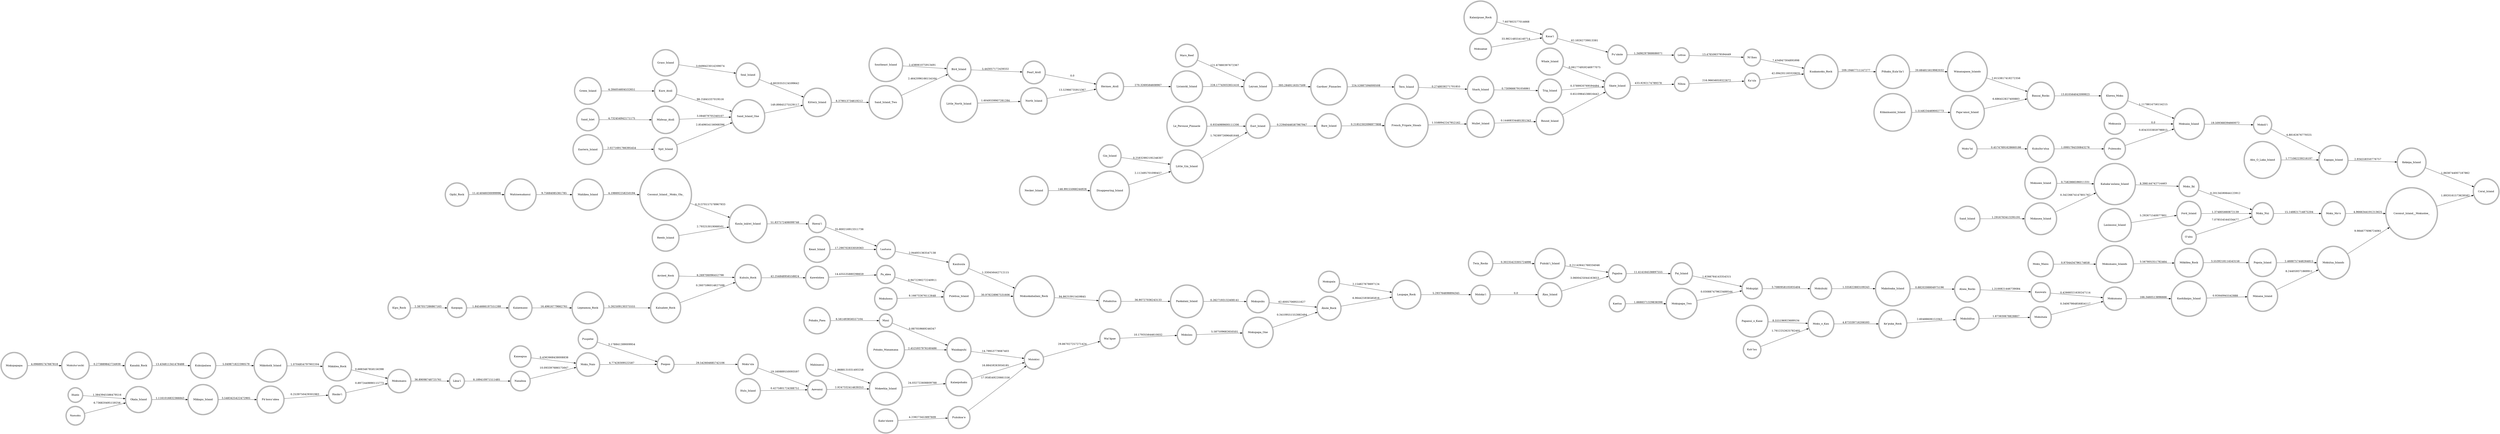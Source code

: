 	digraph finite_state_machine { 
	rankdir=LR;
	size="100,100"
	node [shape = doublecircle]; Mokuhālua Green_Island Coconut_Island__Moku_Ola_ Kaopapa Moku_Manu Mokoliʻi Kapapa_Island Maui Paokalani_Island Moku_Moʻo Kure_Atoll Kukuipalaoa Pohaku_Paea Wānanapaoa_Islands Tern_Island Mokuhoʻoniki Khewa_Moku Eastern_Island Keʻpuka_Rock Waiʻāpae Niʻihau Arched_Rock Pohaku_Manamana Kaneapua Mokuʻula Maro_Reef Pa_akea Kalanipuao_Rock Molokaʻi Kaelua Makoloaka_Island Kauwalu Kauhuula Le_Perouse_Pinnacle Waiakapuhi Pai_Island Kūkaimanini_Island Little_North_Island Mokuʻlai Hulu_Island Kaohikaipu_Island Ahu_O_Laka_Island Mokupapa_Two Kaluahee_Rock Mokumana Puʻukole Kipu_Rock Gin_Island Lisianski_Island Laulaunui_Island Mokuaeae Mahinanui Okala_Island Mokupuku Puupehe Mākālea_Rock Midway_Atoll Kekepa_Island Puāukiʻi_Island Banzai_Rocks Mākapu_Island Bare_Island Gardner_Pinnacles Huelo Seal_Island Kalaepohaku Popoia_Island Necker_Island Molokini Laahana Disappearing_Island French_Frigate_Shoals Mokuoeo_Island Opihi_Rock Poopoo Kuakamoku_Rock Kaʻula Pāʻāonuʻakea Mokuhuki Lepeamoa_Rock Mōkōlea_Rock Mokuhonu Mokulau Mokupala Kalaemano Shark_Island Lānaʻi Haukoʻi Kukuihoʻolua Pearl_Atoll North_Island Mahikea_Island Kanahā_Rock Southeast_Island Mokumanu Papanui_o_Kane Mokupapapa Moku_o_Kau Hawaiʻi Mokauea_Island Nihoa Moku_Iki Mākoholā_Island Sand_Islet Kahʻlau Mokuauia Twin_Rocks Kahakaʻaulana_Island Nanahoa Papaʻamoi_Island Moku_Nui Kuhulu_Rock Mokumanu_Islands Papaloa Mokeehia_Island Laupapa_Rock Kittery_Island Wahinemakanui Pulemoku Reeds_Island Kauaʻi Sand_Island_Two Mokupipi Little_Gin_Island Whale_Island Aawanui Mokupapa_One Mokulua_Islands Pōhaku_Kulaʻilaʻi Pulehua_Island Mullet_Island Spit_Island Trig_Island Kahoʻolawe Round_Island Laysan_Island Ford_Island Kaula_ināiwi_Island Sand_Island Skate_Island Coconut_Island__Mokuoloe_ Mokuokahailani_Rock Pohakulua Lehua Coral_Island Ālau_Island Puāukoaʻe Aluea_Rocks East_Island Āhole_Rock Moku_Naio Bird_Island Kawelohea Oʻahu Keaoi_Island Namoku Grass_Island Hermes_Atoll Sand_Island_One Mokuhala Mokuaia_Island Mānana_Island;
	node [shape = circle];
	Okala_Island -> Mākapu_Island [ label = "1.1161016832366843" ];
	Huelo -> Okala_Island [ label = "1.3843945586479516" ];
	Namoku -> Okala_Island [ label = "6.736820495159256" ];
	Mokuhoʻoniki -> Kanahā_Rock [ label = "0.273889842724939" ];
	Mokupapapa -> Mokuhoʻoniki [ label = "4.096895747667818" ];
	Pāʻāonuʻakea -> Haukoʻi [ label = "0.2539750429301983" ];
	Kukuipalaoa -> Mākoholā_Island [ label = "5.049871822390579" ];
	Mākālea_Rock -> Mokumanu [ label = "0.6883467858156398" ];
	Mākoholā_Island -> Mākālea_Rock [ label = "1.0704854797902204" ];
	Haukoʻi -> Mokumanu [ label = "0.8972449890115773" ];
	Kanahā_Rock -> Kukuipalaoa [ label = "13.434811341478488" ];
	Mākapu_Island -> Pāʻāonuʻakea [ label = "3.5483425422472905" ];
	Lānaʻi -> Nanahoa [ label = "8.189410971511485" ];
	Kaneapua -> Moku_Naio [ label = "0.4362668438008838" ];
	Puupehe -> Poopoo [ label = "3.178841289009954" ];
	Moku_Naio -> Poopoo [ label = "4.77428309522587" ];
	Nanahoa -> Moku_Naio [ label = "10.093397686575647" ];
	Mokuʻula -> Aawanui [ label = "19.160889550093597" ];
	Hulu_Island -> Aawanui [ label = "0.4275801724388751" ];
	Mahinanui -> Mokeehia_Island [ label = "1.8688131031493258" ];
	Aawanui -> Mokeehia_Island [ label = "2.9247332414639353" ];
	Kahoʻolawe -> Puāukoaʻe [ label = "4.239273453897609" ];
	Maui -> Waiakapuhi [ label = "0.887059669246347" ];
	Pohaku_Paea -> Maui [ label = "6.561493856557104" ];
	Pohaku_Manamana -> Waiakapuhi [ label = "2.4525937976160486" ];
	Kalaepohaku -> Molokini [ label = "16.88459263056185" ];
	Waiakapuhi -> Molokini [ label = "14.79953779087403" ];
	Puāukoaʻe -> Molokini [ label = "17.958549220661556" ];
	Mokeehia_Island -> Kalaepohaku [ label = "24.032722608809788" ];
	Poopoo -> Mokuʻula [ label = "29.542604685742106" ];
	Mokumanu -> Lānaʻi [ label = "36.89098748725761" ];
	Opihi_Rock -> Wahinemakanui [ label = "11.414046030099996" ];
	Coconut_Island__Moku_Ola_ -> Kaula_ināiwi_Island [ label = "0.31370157578967933" ];
	Mahikea_Island -> Coconut_Island__Moku_Ola_ [ label = "4.198692258250194" ];
	Reeds_Island -> Kaula_ināiwi_Island [ label = "2.793253019068501" ];
	Wahinemakanui -> Mahikea_Island [ label = "9.75684085361785" ];
	Kaopapa -> Kalaemano [ label = "1.8454666197551288" ];
	Kipu_Rock -> Kaopapa [ label = "2.387057286867163" ];
	Arched_Rock -> Kuhulu_Rock [ label = "6.269706096452798" ];
	Kaluahee_Rock -> Kuhulu_Rock [ label = "0.2607596014627598" ];
	Lepeamoa_Rock -> Kaluahee_Rock [ label = "5.262509130375555" ];
	Kalaemano -> Lepeamoa_Rock [ label = "16.49616779662761" ];
	Pa_akea -> Pulehua_Island [ label = "0.9472290272240911" ];
	Mokuhonu -> Pulehua_Island [ label = "8.166732676112648" ];
	Kawelohea -> Pa_akea [ label = "14.435535880298659" ];
	Kauhuula -> Mokuokahailani_Rock [ label = "1.330456442712115" ];
	Laahana -> Kauhuula [ label = "2.944931363547138" ];
	Hawaiʻi -> Laahana [ label = "35.800216913311736" ];
	Keaoi_Island -> Laahana [ label = "17.290702833059363" ];
	Pulehua_Island -> Mokuokahailani_Rock [ label = "30.978228967531606" ];
	Kuhulu_Rock -> Kawelohea [ label = "42.254848956558824" ];
	Kaula_ināiwi_Island -> Hawaiʻi [ label = "51.837572406099746" ];
	Paokalani_Island -> Mokupuku [ label = "0.2627193132408141" ];
	Pohakulua -> Paokalani_Island [ label = "36.90727036243133" ];
	Waiʻāpae -> Mokulau [ label = "10.179355644610032" ];
	Mokupapa_One -> Āhole_Rock [ label = "0.34109551552882494" ];
	Mokulau -> Mokupapa_One [ label = "5.587509682650501" ];
	Mokupuku -> Āhole_Rock [ label = "62.60057069551627" ];
	Mokupala -> Laupapa_Rock [ label = "2.154827678697124" ];
	Molokaʻi -> Ālau_Island [ label = "0.0" ];
	Puāukiʻi_Island -> Papaloa [ label = "0.21143641768334046" ];
	Twin_Rocks -> Puāukiʻi_Island [ label = "0.30235423305724896" ];
	Ālau_Island -> Papaloa [ label = "3.0600425044163653" ];
	Laupapa_Rock -> Molokaʻi [ label = "5.293764698894345" ];
	Kaelua -> Mokupapa_Two [ label = "1.6688371329838398" ];
	Pai_Island -> Mokupipi [ label = "1.6266764143354315" ];
	Mokupapa_Two -> Mokupipi [ label = "0.030887479623488544" ];
	Papanui_o_Kane -> Moku_o_Kau [ label = "8.555196923689534" ];
	Kahʻlau -> Moku_o_Kau [ label = "1.7612252625782405" ];
	Makoloaka_Island -> Aluea_Rocks [ label = "0.8820208804975196" ];
	Mokuhuki -> Makoloaka_Island [ label = "1.335822883109243" ];
	Mokuhālua -> Mokuhala [ label = "1.873830678828807" ];
	Keʻpuka_Rock -> Mokuhālua [ label = "2.60488606151043" ];
	Kauwalu -> Mokumana [ label = "0.42668321630247114" ];
	Mokuhala -> Mokumana [ label = "0.34067984856854117" ];
	Aluea_Rocks -> Kauwalu [ label = "1.3100821446739084" ];
	Moku_o_Kau -> Keʻpuka_Rock [ label = "4.873339716206593" ];
	Mokupipi -> Mokuhuki [ label = "3.7080958105935404" ];
	Papaloa -> Pai_Island [ label = "11.414164538897555" ];
	Āhole_Rock -> Laupapa_Rock [ label = "6.964425938585816" ];
	Mokuokahailani_Rock -> Pohakulua [ label = "94.86253915459845" ];
	Molokini -> Waiʻāpae [ label = "29.867027257271424" ];
	Eastern_Island -> Spit_Island [ label = "2.0271691766395454" ];
	Green_Island -> Kure_Atoll [ label = "4.284054604532651" ];
	Midway_Atoll -> Sand_Island_One [ label = "3.084879705340107" ];
	Sand_Islet -> Midway_Atoll [ label = "4.732454942171175" ];
	Kure_Atoll -> Sand_Island_One [ label = "96.25845337019516" ];
	Spit_Island -> Sand_Island_One [ label = "2.8549654156068396" ];
	Seal_Island -> Kittery_Island [ label = "0.8020353124599642" ];
	Grass_Island -> Seal_Island [ label = "3.6498423014209074" ];
	Southeast_Island -> Bird_Island [ label = "2.438061075913491" ];
	Sand_Island_Two -> Bird_Island [ label = "2.4642096166154164" ];
	Little_North_Island -> North_Island [ label = "1.6049339907281284" ];
	Pearl_Atoll -> Hermes_Atoll [ label = "0.0" ];
	North_Island -> Hermes_Atoll [ label = "13.52966735915367" ];
	Bird_Island -> Pearl_Atoll [ label = "5.443057172439332" ];
	Kittery_Island -> Sand_Island_Two [ label = "8.379013734619212" ];
	Sand_Island_One -> Kittery_Island [ label = "149.89845275529117" ];
	Necker_Island -> Disappearing_Island [ label = "146.99155068244926" ];
	Gin_Island -> Little_Gin_Island [ label = "0.25832992195246307" ];
	Le_Perouse_Pinnacle -> East_Island [ label = "0.9334989600111206" ];
	Bare_Island -> French_Frigate_Shoals [ label = "0.21852302096977808" ];
	East_Island -> Bare_Island [ label = "0.22940446587967947" ];
	Little_Gin_Island -> East_Island [ label = "1.7628972696481648" ];
	Disappearing_Island -> Little_Gin_Island [ label = "2.112495701090457" ];
	Maro_Reef -> Laysan_Island [ label = "121.67880397672367" ];
	Lisianski_Island -> Laysan_Island [ label = "228.17743032851416" ];
	Tern_Island -> Shark_Island [ label = "0.2748038271701855" ];
	Gardner_Pinnacles -> Tern_Island [ label = "224.52687594000508" ];
	Laysan_Island -> Gardner_Pinnacles [ label = "393.2849116357509" ];
	Mullet_Island -> Round_Island [ label = "0.14468334485301343" ];
	Whale_Island -> Skate_Island [ label = "0.061774959246977075" ];
	Trig_Island -> Skate_Island [ label = "0.3789920769594484" ];
	Round_Island -> Skate_Island [ label = "0.6510964538816442" ];
	Shark_Island -> Trig_Island [ label = "0.7309666791056861" ];
	French_Frigate_Shoals -> Mullet_Island [ label = "1.5588942247952162" ];
	Hermes_Atoll -> Lisianski_Island [ label = "270.3269584608967" ];
	Kalanipuao_Rock -> Kauaʻi [ label = "7.607802577014668" ];
	Mokuaeae -> Kauaʻi [ label = "33.982148554140714" ];
	Puʻukole -> Lehua [ label = "1.3496297868686071" ];
	Niʻihau -> Kuakamoku_Rock [ label = "7.434947304895998" ];
	Kaʻula -> Kuakamoku_Rock [ label = "42.094201183320635" ];
	Nihoa -> Kaʻula [ label = "216.96656059322672" ];
	Lehua -> Niʻihau [ label = "13.476506379594449" ];
	Kauaʻi -> Puʻukole [ label = "62.59262739813381" ];
	Kūkaimanini_Island -> Papaʻamoi_Island [ label = "1.5148234469002773" ];
	Wānanapaoa_Islands -> Banzai_Rocks [ label = "2.8153817418272356" ];
	Pōhaku_Kulaʻilaʻi -> Wānanapaoa_Islands [ label = "20.684815619982032" ];
	Papaʻamoi_Island -> Banzai_Rocks [ label = "6.686452827400883" ];
	Mokuʻlai -> Kukuihoʻolua [ label = "0.45747691628660186" ];
	Khewa_Moku -> Mokuaia_Island [ label = "1.1178614756154215" ];
	Mokuauia -> Mokuaia_Island [ label = "0.0" ];
	Pulemoku -> Mokuaia_Island [ label = "0.8343333859798915" ];
	Kukuihoʻolua -> Pulemoku [ label = "1.0995794330843276" ];
	Banzai_Rocks -> Khewa_Moku [ label = "13.810564042099923" ];
	Kuakamoku_Rock -> Pōhaku_Kulaʻilaʻi [ label = "209.19467711147277" ];
	Mokuoeo_Island -> Kahakaʻaulana_Island [ label = "0.7582866596011331" ];
	Mokauea_Island -> Kahakaʻaulana_Island [ label = "0.34226674147801767" ];
	Sand_Island -> Mokauea_Island [ label = "1.2916763413295191" ];
	Laulaunui_Island -> Ford_Island [ label = "5.292671540077801" ];
	Moku_Iki -> Moku_Nui [ label = "0.20134590644123912" ];
	Oʻahu -> Moku_Nui [ label = "7.078554544334477" ];
	Ford_Island -> Moku_Nui [ label = "1.374805660872139" ];
	Kahakaʻaulana_Island -> Moku_Iki [ label = "8.398144742714463" ];
	Kaohikaipu_Island -> Mānana_Island [ label = "0.92840945542888" ];
	Moku_Manu -> Mokumanu_Islands [ label = "0.9704434796174658" ];
	Popoia_Island -> Mokulua_Islands [ label = "2.4688757448264815" ];
	Mōkōlea_Rock -> Popoia_Island [ label = "3.5539218114543156" ];
	Mokumanu_Islands -> Mōkōlea_Rock [ label = "3.567805351792464" ];
	Mānana_Island -> Mokulua_Islands [ label = "8.244059371869911" ];
	Mokoliʻi -> Kapapa_Island [ label = "4.88162676779325" ];
	Ahu_O_Laka_Island -> Kapapa_Island [ label = "1.771062239216197" ];
	Moku_Moʻo -> Coconut_Island__Mokuoloe_ [ label = "4.9666344191213625" ];
	Kekepa_Island -> Coral_Island [ label = "1.8638744007187862" ];
	Coconut_Island__Mokuoloe_ -> Coral_Island [ label = "1.8920161573628582" ];
	Kapapa_Island -> Kekepa_Island [ label = "2.934558350776757" ];
	Mokulua_Islands -> Coconut_Island__Mokuoloe_ [ label = "9.984677696724061" ];
	Moku_Nui -> Moku_Moʻo [ label = "15.148821714875204" ];
	Mokuaia_Island -> Mokoliʻi [ label = "19.509368394660072" ];
	Skate_Island -> Nihoa [ label = "433.9292174789378" ];
	Mokumana -> Kaohikaipu_Island [ label = "166.3460513896666" ];
}